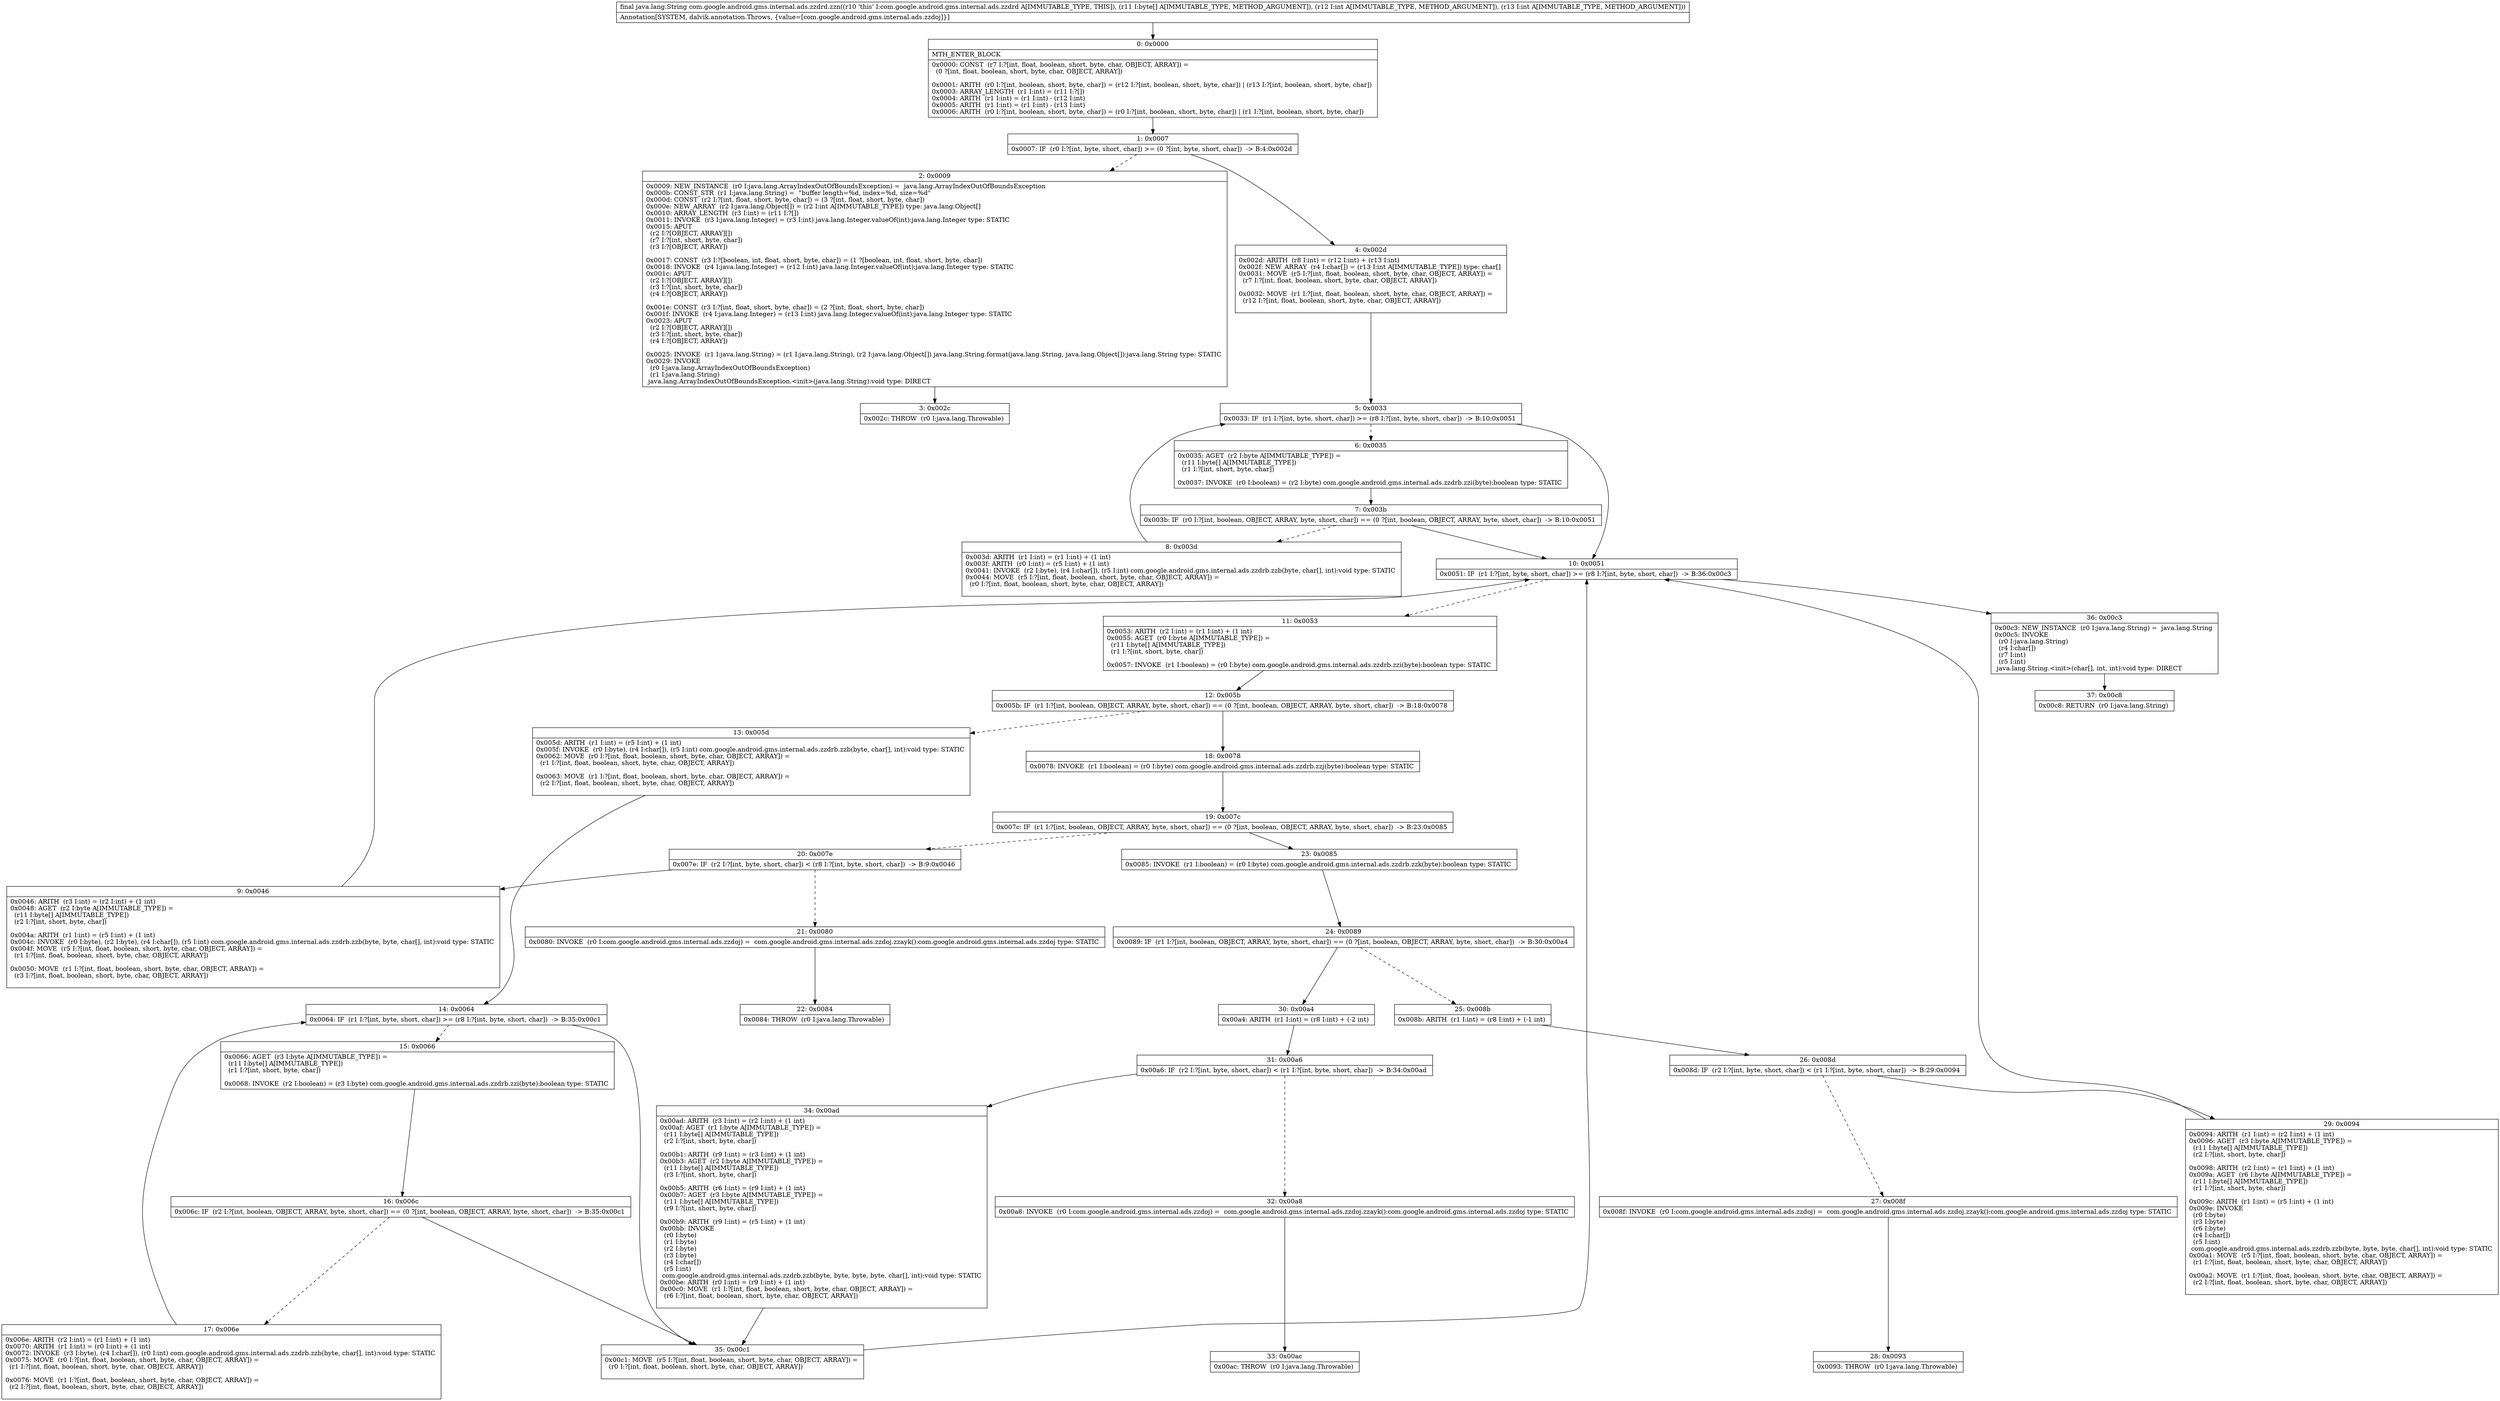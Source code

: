 digraph "CFG forcom.google.android.gms.internal.ads.zzdrd.zzn([BII)Ljava\/lang\/String;" {
Node_0 [shape=record,label="{0\:\ 0x0000|MTH_ENTER_BLOCK\l|0x0000: CONST  (r7 I:?[int, float, boolean, short, byte, char, OBJECT, ARRAY]) = \l  (0 ?[int, float, boolean, short, byte, char, OBJECT, ARRAY])\l \l0x0001: ARITH  (r0 I:?[int, boolean, short, byte, char]) = (r12 I:?[int, boolean, short, byte, char]) \| (r13 I:?[int, boolean, short, byte, char]) \l0x0003: ARRAY_LENGTH  (r1 I:int) = (r11 I:?[]) \l0x0004: ARITH  (r1 I:int) = (r1 I:int) \- (r12 I:int) \l0x0005: ARITH  (r1 I:int) = (r1 I:int) \- (r13 I:int) \l0x0006: ARITH  (r0 I:?[int, boolean, short, byte, char]) = (r0 I:?[int, boolean, short, byte, char]) \| (r1 I:?[int, boolean, short, byte, char]) \l}"];
Node_1 [shape=record,label="{1\:\ 0x0007|0x0007: IF  (r0 I:?[int, byte, short, char]) \>= (0 ?[int, byte, short, char])  \-\> B:4:0x002d \l}"];
Node_2 [shape=record,label="{2\:\ 0x0009|0x0009: NEW_INSTANCE  (r0 I:java.lang.ArrayIndexOutOfBoundsException) =  java.lang.ArrayIndexOutOfBoundsException \l0x000b: CONST_STR  (r1 I:java.lang.String) =  \"buffer length=%d, index=%d, size=%d\" \l0x000d: CONST  (r2 I:?[int, float, short, byte, char]) = (3 ?[int, float, short, byte, char]) \l0x000e: NEW_ARRAY  (r2 I:java.lang.Object[]) = (r2 I:int A[IMMUTABLE_TYPE]) type: java.lang.Object[] \l0x0010: ARRAY_LENGTH  (r3 I:int) = (r11 I:?[]) \l0x0011: INVOKE  (r3 I:java.lang.Integer) = (r3 I:int) java.lang.Integer.valueOf(int):java.lang.Integer type: STATIC \l0x0015: APUT  \l  (r2 I:?[OBJECT, ARRAY][])\l  (r7 I:?[int, short, byte, char])\l  (r3 I:?[OBJECT, ARRAY])\l \l0x0017: CONST  (r3 I:?[boolean, int, float, short, byte, char]) = (1 ?[boolean, int, float, short, byte, char]) \l0x0018: INVOKE  (r4 I:java.lang.Integer) = (r12 I:int) java.lang.Integer.valueOf(int):java.lang.Integer type: STATIC \l0x001c: APUT  \l  (r2 I:?[OBJECT, ARRAY][])\l  (r3 I:?[int, short, byte, char])\l  (r4 I:?[OBJECT, ARRAY])\l \l0x001e: CONST  (r3 I:?[int, float, short, byte, char]) = (2 ?[int, float, short, byte, char]) \l0x001f: INVOKE  (r4 I:java.lang.Integer) = (r13 I:int) java.lang.Integer.valueOf(int):java.lang.Integer type: STATIC \l0x0023: APUT  \l  (r2 I:?[OBJECT, ARRAY][])\l  (r3 I:?[int, short, byte, char])\l  (r4 I:?[OBJECT, ARRAY])\l \l0x0025: INVOKE  (r1 I:java.lang.String) = (r1 I:java.lang.String), (r2 I:java.lang.Object[]) java.lang.String.format(java.lang.String, java.lang.Object[]):java.lang.String type: STATIC \l0x0029: INVOKE  \l  (r0 I:java.lang.ArrayIndexOutOfBoundsException)\l  (r1 I:java.lang.String)\l java.lang.ArrayIndexOutOfBoundsException.\<init\>(java.lang.String):void type: DIRECT \l}"];
Node_3 [shape=record,label="{3\:\ 0x002c|0x002c: THROW  (r0 I:java.lang.Throwable) \l}"];
Node_4 [shape=record,label="{4\:\ 0x002d|0x002d: ARITH  (r8 I:int) = (r12 I:int) + (r13 I:int) \l0x002f: NEW_ARRAY  (r4 I:char[]) = (r13 I:int A[IMMUTABLE_TYPE]) type: char[] \l0x0031: MOVE  (r5 I:?[int, float, boolean, short, byte, char, OBJECT, ARRAY]) = \l  (r7 I:?[int, float, boolean, short, byte, char, OBJECT, ARRAY])\l \l0x0032: MOVE  (r1 I:?[int, float, boolean, short, byte, char, OBJECT, ARRAY]) = \l  (r12 I:?[int, float, boolean, short, byte, char, OBJECT, ARRAY])\l \l}"];
Node_5 [shape=record,label="{5\:\ 0x0033|0x0033: IF  (r1 I:?[int, byte, short, char]) \>= (r8 I:?[int, byte, short, char])  \-\> B:10:0x0051 \l}"];
Node_6 [shape=record,label="{6\:\ 0x0035|0x0035: AGET  (r2 I:byte A[IMMUTABLE_TYPE]) = \l  (r11 I:byte[] A[IMMUTABLE_TYPE])\l  (r1 I:?[int, short, byte, char])\l \l0x0037: INVOKE  (r0 I:boolean) = (r2 I:byte) com.google.android.gms.internal.ads.zzdrb.zzi(byte):boolean type: STATIC \l}"];
Node_7 [shape=record,label="{7\:\ 0x003b|0x003b: IF  (r0 I:?[int, boolean, OBJECT, ARRAY, byte, short, char]) == (0 ?[int, boolean, OBJECT, ARRAY, byte, short, char])  \-\> B:10:0x0051 \l}"];
Node_8 [shape=record,label="{8\:\ 0x003d|0x003d: ARITH  (r1 I:int) = (r1 I:int) + (1 int) \l0x003f: ARITH  (r0 I:int) = (r5 I:int) + (1 int) \l0x0041: INVOKE  (r2 I:byte), (r4 I:char[]), (r5 I:int) com.google.android.gms.internal.ads.zzdrb.zzb(byte, char[], int):void type: STATIC \l0x0044: MOVE  (r5 I:?[int, float, boolean, short, byte, char, OBJECT, ARRAY]) = \l  (r0 I:?[int, float, boolean, short, byte, char, OBJECT, ARRAY])\l \l}"];
Node_9 [shape=record,label="{9\:\ 0x0046|0x0046: ARITH  (r3 I:int) = (r2 I:int) + (1 int) \l0x0048: AGET  (r2 I:byte A[IMMUTABLE_TYPE]) = \l  (r11 I:byte[] A[IMMUTABLE_TYPE])\l  (r2 I:?[int, short, byte, char])\l \l0x004a: ARITH  (r1 I:int) = (r5 I:int) + (1 int) \l0x004c: INVOKE  (r0 I:byte), (r2 I:byte), (r4 I:char[]), (r5 I:int) com.google.android.gms.internal.ads.zzdrb.zzb(byte, byte, char[], int):void type: STATIC \l0x004f: MOVE  (r5 I:?[int, float, boolean, short, byte, char, OBJECT, ARRAY]) = \l  (r1 I:?[int, float, boolean, short, byte, char, OBJECT, ARRAY])\l \l0x0050: MOVE  (r1 I:?[int, float, boolean, short, byte, char, OBJECT, ARRAY]) = \l  (r3 I:?[int, float, boolean, short, byte, char, OBJECT, ARRAY])\l \l}"];
Node_10 [shape=record,label="{10\:\ 0x0051|0x0051: IF  (r1 I:?[int, byte, short, char]) \>= (r8 I:?[int, byte, short, char])  \-\> B:36:0x00c3 \l}"];
Node_11 [shape=record,label="{11\:\ 0x0053|0x0053: ARITH  (r2 I:int) = (r1 I:int) + (1 int) \l0x0055: AGET  (r0 I:byte A[IMMUTABLE_TYPE]) = \l  (r11 I:byte[] A[IMMUTABLE_TYPE])\l  (r1 I:?[int, short, byte, char])\l \l0x0057: INVOKE  (r1 I:boolean) = (r0 I:byte) com.google.android.gms.internal.ads.zzdrb.zzi(byte):boolean type: STATIC \l}"];
Node_12 [shape=record,label="{12\:\ 0x005b|0x005b: IF  (r1 I:?[int, boolean, OBJECT, ARRAY, byte, short, char]) == (0 ?[int, boolean, OBJECT, ARRAY, byte, short, char])  \-\> B:18:0x0078 \l}"];
Node_13 [shape=record,label="{13\:\ 0x005d|0x005d: ARITH  (r1 I:int) = (r5 I:int) + (1 int) \l0x005f: INVOKE  (r0 I:byte), (r4 I:char[]), (r5 I:int) com.google.android.gms.internal.ads.zzdrb.zzb(byte, char[], int):void type: STATIC \l0x0062: MOVE  (r0 I:?[int, float, boolean, short, byte, char, OBJECT, ARRAY]) = \l  (r1 I:?[int, float, boolean, short, byte, char, OBJECT, ARRAY])\l \l0x0063: MOVE  (r1 I:?[int, float, boolean, short, byte, char, OBJECT, ARRAY]) = \l  (r2 I:?[int, float, boolean, short, byte, char, OBJECT, ARRAY])\l \l}"];
Node_14 [shape=record,label="{14\:\ 0x0064|0x0064: IF  (r1 I:?[int, byte, short, char]) \>= (r8 I:?[int, byte, short, char])  \-\> B:35:0x00c1 \l}"];
Node_15 [shape=record,label="{15\:\ 0x0066|0x0066: AGET  (r3 I:byte A[IMMUTABLE_TYPE]) = \l  (r11 I:byte[] A[IMMUTABLE_TYPE])\l  (r1 I:?[int, short, byte, char])\l \l0x0068: INVOKE  (r2 I:boolean) = (r3 I:byte) com.google.android.gms.internal.ads.zzdrb.zzi(byte):boolean type: STATIC \l}"];
Node_16 [shape=record,label="{16\:\ 0x006c|0x006c: IF  (r2 I:?[int, boolean, OBJECT, ARRAY, byte, short, char]) == (0 ?[int, boolean, OBJECT, ARRAY, byte, short, char])  \-\> B:35:0x00c1 \l}"];
Node_17 [shape=record,label="{17\:\ 0x006e|0x006e: ARITH  (r2 I:int) = (r1 I:int) + (1 int) \l0x0070: ARITH  (r1 I:int) = (r0 I:int) + (1 int) \l0x0072: INVOKE  (r3 I:byte), (r4 I:char[]), (r0 I:int) com.google.android.gms.internal.ads.zzdrb.zzb(byte, char[], int):void type: STATIC \l0x0075: MOVE  (r0 I:?[int, float, boolean, short, byte, char, OBJECT, ARRAY]) = \l  (r1 I:?[int, float, boolean, short, byte, char, OBJECT, ARRAY])\l \l0x0076: MOVE  (r1 I:?[int, float, boolean, short, byte, char, OBJECT, ARRAY]) = \l  (r2 I:?[int, float, boolean, short, byte, char, OBJECT, ARRAY])\l \l}"];
Node_18 [shape=record,label="{18\:\ 0x0078|0x0078: INVOKE  (r1 I:boolean) = (r0 I:byte) com.google.android.gms.internal.ads.zzdrb.zzj(byte):boolean type: STATIC \l}"];
Node_19 [shape=record,label="{19\:\ 0x007c|0x007c: IF  (r1 I:?[int, boolean, OBJECT, ARRAY, byte, short, char]) == (0 ?[int, boolean, OBJECT, ARRAY, byte, short, char])  \-\> B:23:0x0085 \l}"];
Node_20 [shape=record,label="{20\:\ 0x007e|0x007e: IF  (r2 I:?[int, byte, short, char]) \< (r8 I:?[int, byte, short, char])  \-\> B:9:0x0046 \l}"];
Node_21 [shape=record,label="{21\:\ 0x0080|0x0080: INVOKE  (r0 I:com.google.android.gms.internal.ads.zzdoj) =  com.google.android.gms.internal.ads.zzdoj.zzayk():com.google.android.gms.internal.ads.zzdoj type: STATIC \l}"];
Node_22 [shape=record,label="{22\:\ 0x0084|0x0084: THROW  (r0 I:java.lang.Throwable) \l}"];
Node_23 [shape=record,label="{23\:\ 0x0085|0x0085: INVOKE  (r1 I:boolean) = (r0 I:byte) com.google.android.gms.internal.ads.zzdrb.zzk(byte):boolean type: STATIC \l}"];
Node_24 [shape=record,label="{24\:\ 0x0089|0x0089: IF  (r1 I:?[int, boolean, OBJECT, ARRAY, byte, short, char]) == (0 ?[int, boolean, OBJECT, ARRAY, byte, short, char])  \-\> B:30:0x00a4 \l}"];
Node_25 [shape=record,label="{25\:\ 0x008b|0x008b: ARITH  (r1 I:int) = (r8 I:int) + (\-1 int) \l}"];
Node_26 [shape=record,label="{26\:\ 0x008d|0x008d: IF  (r2 I:?[int, byte, short, char]) \< (r1 I:?[int, byte, short, char])  \-\> B:29:0x0094 \l}"];
Node_27 [shape=record,label="{27\:\ 0x008f|0x008f: INVOKE  (r0 I:com.google.android.gms.internal.ads.zzdoj) =  com.google.android.gms.internal.ads.zzdoj.zzayk():com.google.android.gms.internal.ads.zzdoj type: STATIC \l}"];
Node_28 [shape=record,label="{28\:\ 0x0093|0x0093: THROW  (r0 I:java.lang.Throwable) \l}"];
Node_29 [shape=record,label="{29\:\ 0x0094|0x0094: ARITH  (r1 I:int) = (r2 I:int) + (1 int) \l0x0096: AGET  (r3 I:byte A[IMMUTABLE_TYPE]) = \l  (r11 I:byte[] A[IMMUTABLE_TYPE])\l  (r2 I:?[int, short, byte, char])\l \l0x0098: ARITH  (r2 I:int) = (r1 I:int) + (1 int) \l0x009a: AGET  (r6 I:byte A[IMMUTABLE_TYPE]) = \l  (r11 I:byte[] A[IMMUTABLE_TYPE])\l  (r1 I:?[int, short, byte, char])\l \l0x009c: ARITH  (r1 I:int) = (r5 I:int) + (1 int) \l0x009e: INVOKE  \l  (r0 I:byte)\l  (r3 I:byte)\l  (r6 I:byte)\l  (r4 I:char[])\l  (r5 I:int)\l com.google.android.gms.internal.ads.zzdrb.zzb(byte, byte, byte, char[], int):void type: STATIC \l0x00a1: MOVE  (r5 I:?[int, float, boolean, short, byte, char, OBJECT, ARRAY]) = \l  (r1 I:?[int, float, boolean, short, byte, char, OBJECT, ARRAY])\l \l0x00a2: MOVE  (r1 I:?[int, float, boolean, short, byte, char, OBJECT, ARRAY]) = \l  (r2 I:?[int, float, boolean, short, byte, char, OBJECT, ARRAY])\l \l}"];
Node_30 [shape=record,label="{30\:\ 0x00a4|0x00a4: ARITH  (r1 I:int) = (r8 I:int) + (\-2 int) \l}"];
Node_31 [shape=record,label="{31\:\ 0x00a6|0x00a6: IF  (r2 I:?[int, byte, short, char]) \< (r1 I:?[int, byte, short, char])  \-\> B:34:0x00ad \l}"];
Node_32 [shape=record,label="{32\:\ 0x00a8|0x00a8: INVOKE  (r0 I:com.google.android.gms.internal.ads.zzdoj) =  com.google.android.gms.internal.ads.zzdoj.zzayk():com.google.android.gms.internal.ads.zzdoj type: STATIC \l}"];
Node_33 [shape=record,label="{33\:\ 0x00ac|0x00ac: THROW  (r0 I:java.lang.Throwable) \l}"];
Node_34 [shape=record,label="{34\:\ 0x00ad|0x00ad: ARITH  (r3 I:int) = (r2 I:int) + (1 int) \l0x00af: AGET  (r1 I:byte A[IMMUTABLE_TYPE]) = \l  (r11 I:byte[] A[IMMUTABLE_TYPE])\l  (r2 I:?[int, short, byte, char])\l \l0x00b1: ARITH  (r9 I:int) = (r3 I:int) + (1 int) \l0x00b3: AGET  (r2 I:byte A[IMMUTABLE_TYPE]) = \l  (r11 I:byte[] A[IMMUTABLE_TYPE])\l  (r3 I:?[int, short, byte, char])\l \l0x00b5: ARITH  (r6 I:int) = (r9 I:int) + (1 int) \l0x00b7: AGET  (r3 I:byte A[IMMUTABLE_TYPE]) = \l  (r11 I:byte[] A[IMMUTABLE_TYPE])\l  (r9 I:?[int, short, byte, char])\l \l0x00b9: ARITH  (r9 I:int) = (r5 I:int) + (1 int) \l0x00bb: INVOKE  \l  (r0 I:byte)\l  (r1 I:byte)\l  (r2 I:byte)\l  (r3 I:byte)\l  (r4 I:char[])\l  (r5 I:int)\l com.google.android.gms.internal.ads.zzdrb.zzb(byte, byte, byte, byte, char[], int):void type: STATIC \l0x00be: ARITH  (r0 I:int) = (r9 I:int) + (1 int) \l0x00c0: MOVE  (r1 I:?[int, float, boolean, short, byte, char, OBJECT, ARRAY]) = \l  (r6 I:?[int, float, boolean, short, byte, char, OBJECT, ARRAY])\l \l}"];
Node_35 [shape=record,label="{35\:\ 0x00c1|0x00c1: MOVE  (r5 I:?[int, float, boolean, short, byte, char, OBJECT, ARRAY]) = \l  (r0 I:?[int, float, boolean, short, byte, char, OBJECT, ARRAY])\l \l}"];
Node_36 [shape=record,label="{36\:\ 0x00c3|0x00c3: NEW_INSTANCE  (r0 I:java.lang.String) =  java.lang.String \l0x00c5: INVOKE  \l  (r0 I:java.lang.String)\l  (r4 I:char[])\l  (r7 I:int)\l  (r5 I:int)\l java.lang.String.\<init\>(char[], int, int):void type: DIRECT \l}"];
Node_37 [shape=record,label="{37\:\ 0x00c8|0x00c8: RETURN  (r0 I:java.lang.String) \l}"];
MethodNode[shape=record,label="{final java.lang.String com.google.android.gms.internal.ads.zzdrd.zzn((r10 'this' I:com.google.android.gms.internal.ads.zzdrd A[IMMUTABLE_TYPE, THIS]), (r11 I:byte[] A[IMMUTABLE_TYPE, METHOD_ARGUMENT]), (r12 I:int A[IMMUTABLE_TYPE, METHOD_ARGUMENT]), (r13 I:int A[IMMUTABLE_TYPE, METHOD_ARGUMENT]))  | Annotation[SYSTEM, dalvik.annotation.Throws, \{value=[com.google.android.gms.internal.ads.zzdoj]\}]\l}"];
MethodNode -> Node_0;
Node_0 -> Node_1;
Node_1 -> Node_2[style=dashed];
Node_1 -> Node_4;
Node_2 -> Node_3;
Node_4 -> Node_5;
Node_5 -> Node_6[style=dashed];
Node_5 -> Node_10;
Node_6 -> Node_7;
Node_7 -> Node_8[style=dashed];
Node_7 -> Node_10;
Node_8 -> Node_5;
Node_9 -> Node_10;
Node_10 -> Node_11[style=dashed];
Node_10 -> Node_36;
Node_11 -> Node_12;
Node_12 -> Node_13[style=dashed];
Node_12 -> Node_18;
Node_13 -> Node_14;
Node_14 -> Node_15[style=dashed];
Node_14 -> Node_35;
Node_15 -> Node_16;
Node_16 -> Node_17[style=dashed];
Node_16 -> Node_35;
Node_17 -> Node_14;
Node_18 -> Node_19;
Node_19 -> Node_20[style=dashed];
Node_19 -> Node_23;
Node_20 -> Node_9;
Node_20 -> Node_21[style=dashed];
Node_21 -> Node_22;
Node_23 -> Node_24;
Node_24 -> Node_25[style=dashed];
Node_24 -> Node_30;
Node_25 -> Node_26;
Node_26 -> Node_27[style=dashed];
Node_26 -> Node_29;
Node_27 -> Node_28;
Node_29 -> Node_10;
Node_30 -> Node_31;
Node_31 -> Node_32[style=dashed];
Node_31 -> Node_34;
Node_32 -> Node_33;
Node_34 -> Node_35;
Node_35 -> Node_10;
Node_36 -> Node_37;
}

